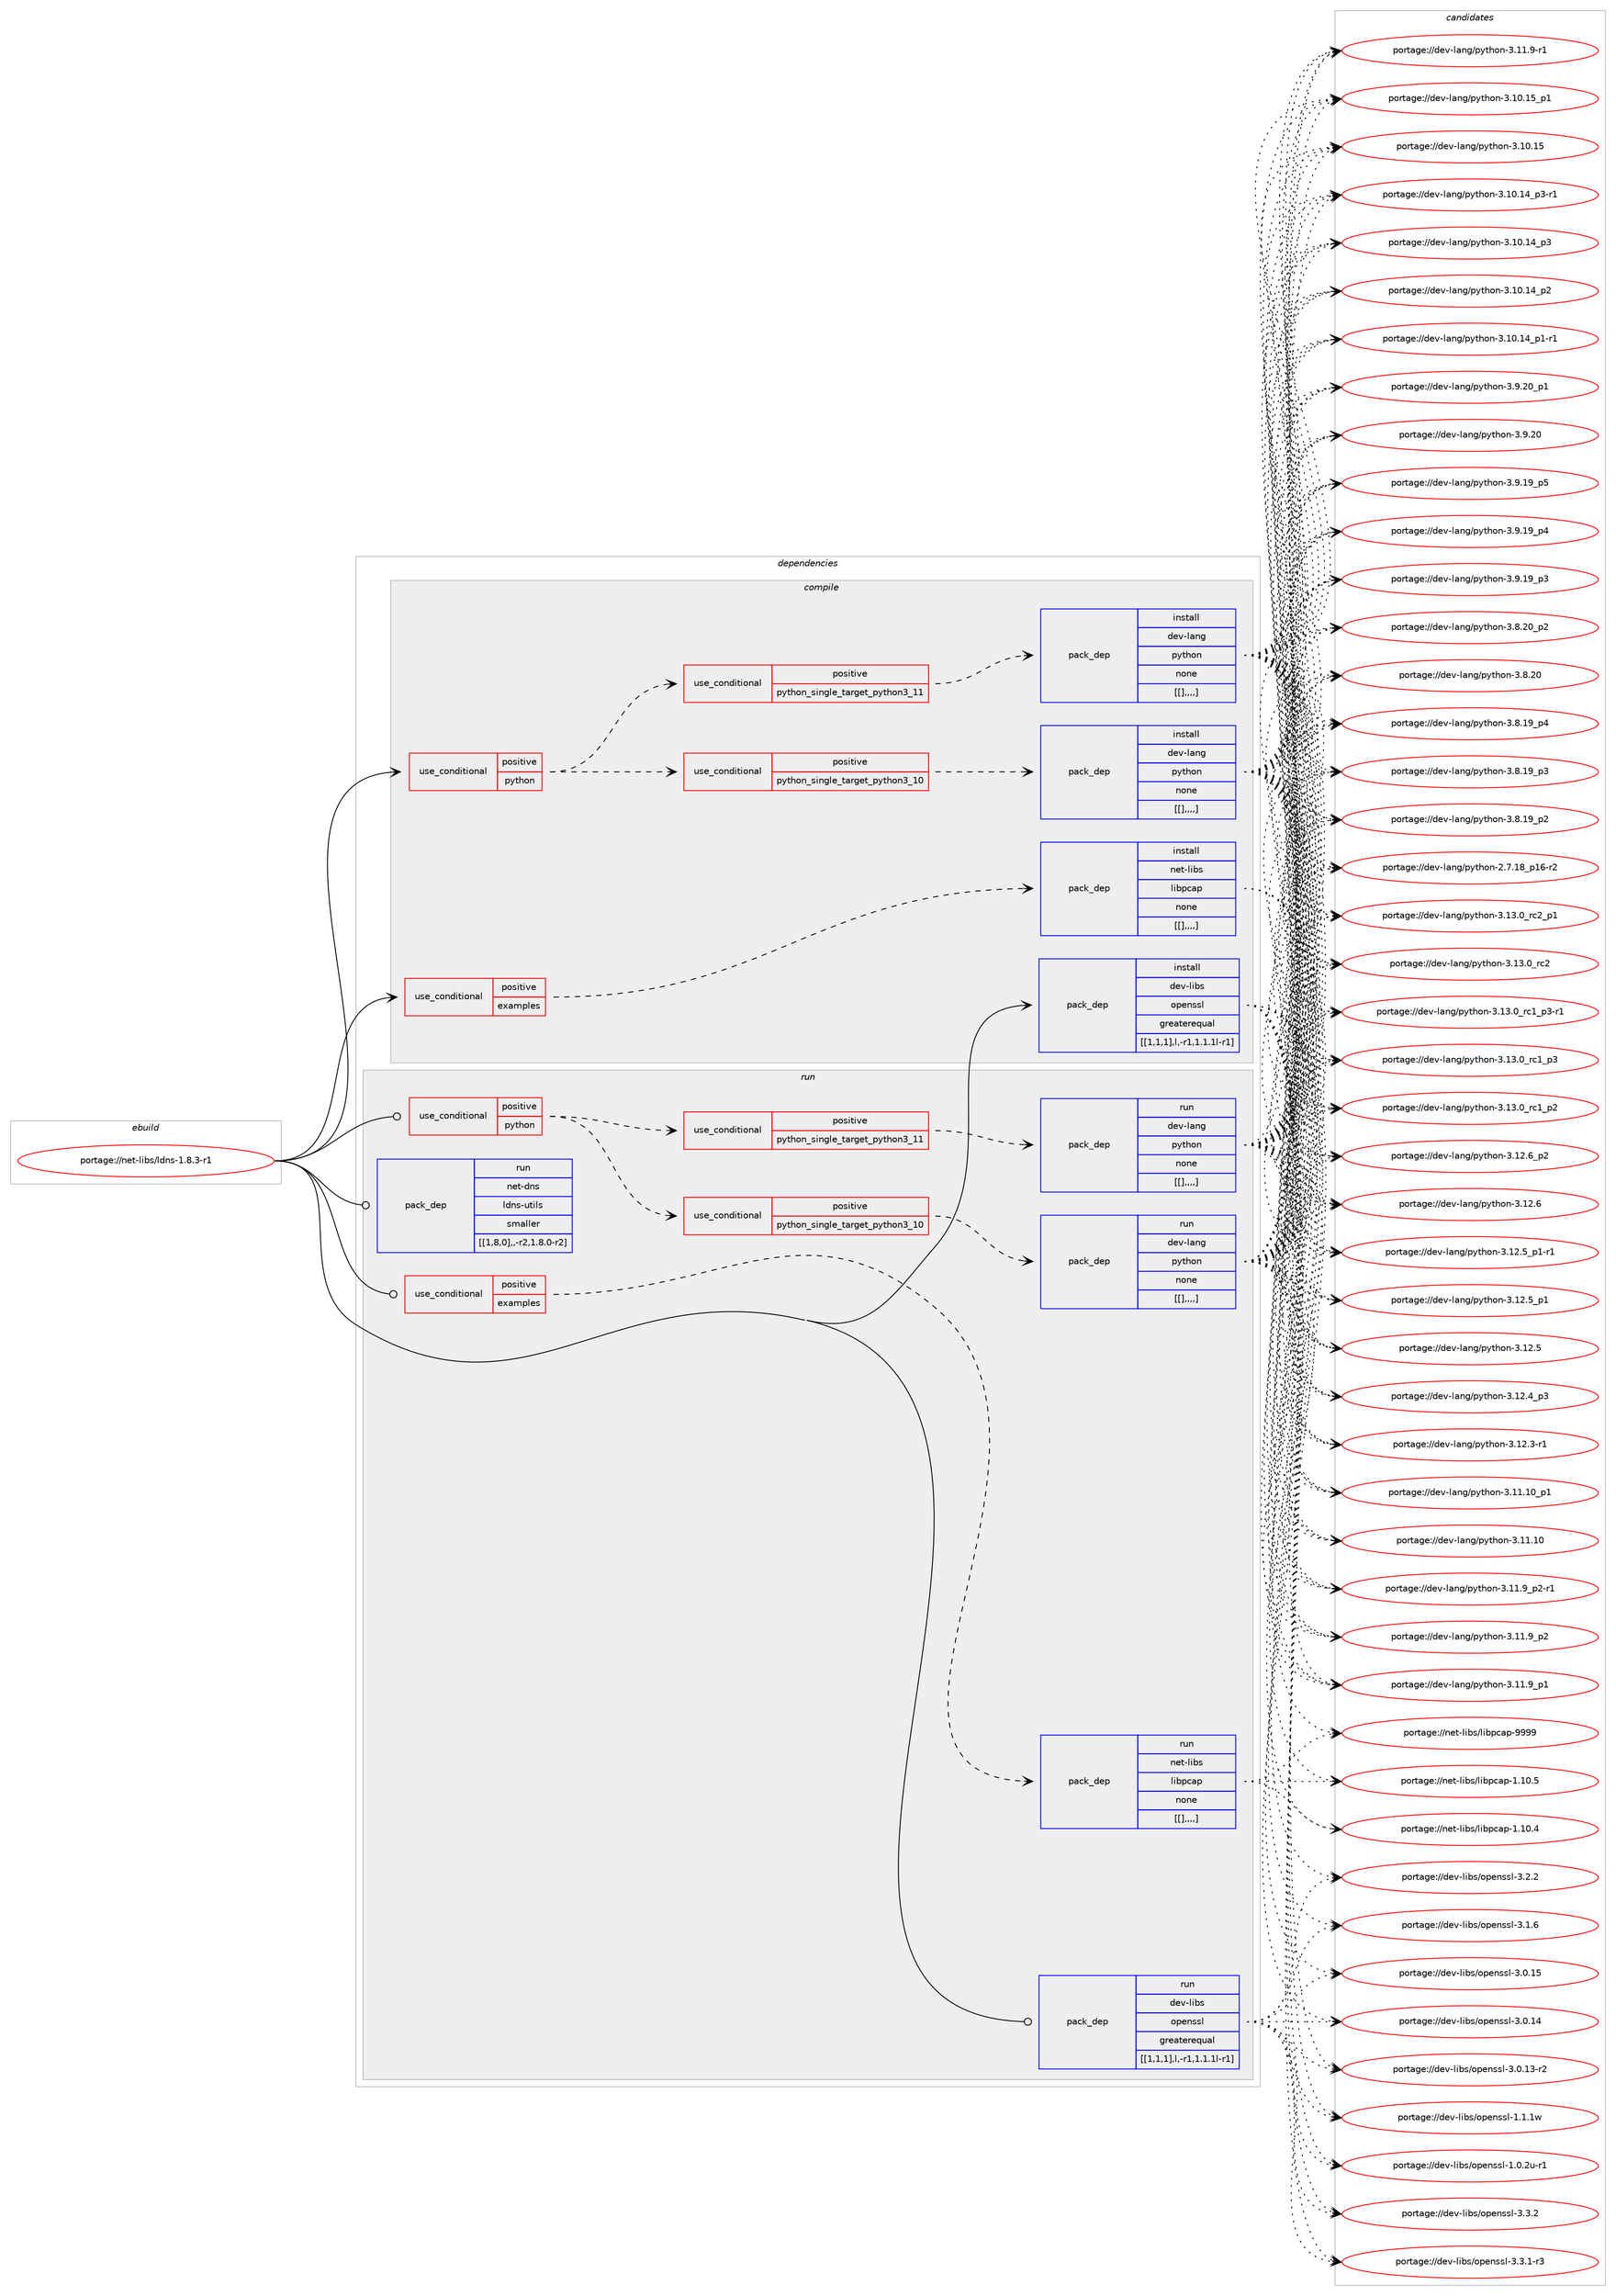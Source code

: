digraph prolog {

# *************
# Graph options
# *************

newrank=true;
concentrate=true;
compound=true;
graph [rankdir=LR,fontname=Helvetica,fontsize=10,ranksep=1.5];#, ranksep=2.5, nodesep=0.2];
edge  [arrowhead=vee];
node  [fontname=Helvetica,fontsize=10];

# **********
# The ebuild
# **********

subgraph cluster_leftcol {
color=gray;
label=<<i>ebuild</i>>;
id [label="portage://net-libs/ldns-1.8.3-r1", color=red, width=4, href="../net-libs/ldns-1.8.3-r1.svg"];
}

# ****************
# The dependencies
# ****************

subgraph cluster_midcol {
color=gray;
label=<<i>dependencies</i>>;
subgraph cluster_compile {
fillcolor="#eeeeee";
style=filled;
label=<<i>compile</i>>;
subgraph cond2671 {
dependency6909 [label=<<TABLE BORDER="0" CELLBORDER="1" CELLSPACING="0" CELLPADDING="4"><TR><TD ROWSPAN="3" CELLPADDING="10">use_conditional</TD></TR><TR><TD>positive</TD></TR><TR><TD>examples</TD></TR></TABLE>>, shape=none, color=red];
subgraph pack4225 {
dependency6910 [label=<<TABLE BORDER="0" CELLBORDER="1" CELLSPACING="0" CELLPADDING="4" WIDTH="220"><TR><TD ROWSPAN="6" CELLPADDING="30">pack_dep</TD></TR><TR><TD WIDTH="110">install</TD></TR><TR><TD>net-libs</TD></TR><TR><TD>libpcap</TD></TR><TR><TD>none</TD></TR><TR><TD>[[],,,,]</TD></TR></TABLE>>, shape=none, color=blue];
}
dependency6909:e -> dependency6910:w [weight=20,style="dashed",arrowhead="vee"];
}
id:e -> dependency6909:w [weight=20,style="solid",arrowhead="vee"];
subgraph cond2672 {
dependency6911 [label=<<TABLE BORDER="0" CELLBORDER="1" CELLSPACING="0" CELLPADDING="4"><TR><TD ROWSPAN="3" CELLPADDING="10">use_conditional</TD></TR><TR><TD>positive</TD></TR><TR><TD>python</TD></TR></TABLE>>, shape=none, color=red];
subgraph cond2673 {
dependency6912 [label=<<TABLE BORDER="0" CELLBORDER="1" CELLSPACING="0" CELLPADDING="4"><TR><TD ROWSPAN="3" CELLPADDING="10">use_conditional</TD></TR><TR><TD>positive</TD></TR><TR><TD>python_single_target_python3_10</TD></TR></TABLE>>, shape=none, color=red];
subgraph pack4226 {
dependency6913 [label=<<TABLE BORDER="0" CELLBORDER="1" CELLSPACING="0" CELLPADDING="4" WIDTH="220"><TR><TD ROWSPAN="6" CELLPADDING="30">pack_dep</TD></TR><TR><TD WIDTH="110">install</TD></TR><TR><TD>dev-lang</TD></TR><TR><TD>python</TD></TR><TR><TD>none</TD></TR><TR><TD>[[],,,,]</TD></TR></TABLE>>, shape=none, color=blue];
}
dependency6912:e -> dependency6913:w [weight=20,style="dashed",arrowhead="vee"];
}
dependency6911:e -> dependency6912:w [weight=20,style="dashed",arrowhead="vee"];
subgraph cond2674 {
dependency6914 [label=<<TABLE BORDER="0" CELLBORDER="1" CELLSPACING="0" CELLPADDING="4"><TR><TD ROWSPAN="3" CELLPADDING="10">use_conditional</TD></TR><TR><TD>positive</TD></TR><TR><TD>python_single_target_python3_11</TD></TR></TABLE>>, shape=none, color=red];
subgraph pack4227 {
dependency6915 [label=<<TABLE BORDER="0" CELLBORDER="1" CELLSPACING="0" CELLPADDING="4" WIDTH="220"><TR><TD ROWSPAN="6" CELLPADDING="30">pack_dep</TD></TR><TR><TD WIDTH="110">install</TD></TR><TR><TD>dev-lang</TD></TR><TR><TD>python</TD></TR><TR><TD>none</TD></TR><TR><TD>[[],,,,]</TD></TR></TABLE>>, shape=none, color=blue];
}
dependency6914:e -> dependency6915:w [weight=20,style="dashed",arrowhead="vee"];
}
dependency6911:e -> dependency6914:w [weight=20,style="dashed",arrowhead="vee"];
}
id:e -> dependency6911:w [weight=20,style="solid",arrowhead="vee"];
subgraph pack4228 {
dependency6916 [label=<<TABLE BORDER="0" CELLBORDER="1" CELLSPACING="0" CELLPADDING="4" WIDTH="220"><TR><TD ROWSPAN="6" CELLPADDING="30">pack_dep</TD></TR><TR><TD WIDTH="110">install</TD></TR><TR><TD>dev-libs</TD></TR><TR><TD>openssl</TD></TR><TR><TD>greaterequal</TD></TR><TR><TD>[[1,1,1],l,-r1,1.1.1l-r1]</TD></TR></TABLE>>, shape=none, color=blue];
}
id:e -> dependency6916:w [weight=20,style="solid",arrowhead="vee"];
}
subgraph cluster_compileandrun {
fillcolor="#eeeeee";
style=filled;
label=<<i>compile and run</i>>;
}
subgraph cluster_run {
fillcolor="#eeeeee";
style=filled;
label=<<i>run</i>>;
subgraph cond2675 {
dependency6917 [label=<<TABLE BORDER="0" CELLBORDER="1" CELLSPACING="0" CELLPADDING="4"><TR><TD ROWSPAN="3" CELLPADDING="10">use_conditional</TD></TR><TR><TD>positive</TD></TR><TR><TD>examples</TD></TR></TABLE>>, shape=none, color=red];
subgraph pack4229 {
dependency6918 [label=<<TABLE BORDER="0" CELLBORDER="1" CELLSPACING="0" CELLPADDING="4" WIDTH="220"><TR><TD ROWSPAN="6" CELLPADDING="30">pack_dep</TD></TR><TR><TD WIDTH="110">run</TD></TR><TR><TD>net-libs</TD></TR><TR><TD>libpcap</TD></TR><TR><TD>none</TD></TR><TR><TD>[[],,,,]</TD></TR></TABLE>>, shape=none, color=blue];
}
dependency6917:e -> dependency6918:w [weight=20,style="dashed",arrowhead="vee"];
}
id:e -> dependency6917:w [weight=20,style="solid",arrowhead="odot"];
subgraph cond2676 {
dependency6919 [label=<<TABLE BORDER="0" CELLBORDER="1" CELLSPACING="0" CELLPADDING="4"><TR><TD ROWSPAN="3" CELLPADDING="10">use_conditional</TD></TR><TR><TD>positive</TD></TR><TR><TD>python</TD></TR></TABLE>>, shape=none, color=red];
subgraph cond2677 {
dependency6920 [label=<<TABLE BORDER="0" CELLBORDER="1" CELLSPACING="0" CELLPADDING="4"><TR><TD ROWSPAN="3" CELLPADDING="10">use_conditional</TD></TR><TR><TD>positive</TD></TR><TR><TD>python_single_target_python3_10</TD></TR></TABLE>>, shape=none, color=red];
subgraph pack4230 {
dependency6921 [label=<<TABLE BORDER="0" CELLBORDER="1" CELLSPACING="0" CELLPADDING="4" WIDTH="220"><TR><TD ROWSPAN="6" CELLPADDING="30">pack_dep</TD></TR><TR><TD WIDTH="110">run</TD></TR><TR><TD>dev-lang</TD></TR><TR><TD>python</TD></TR><TR><TD>none</TD></TR><TR><TD>[[],,,,]</TD></TR></TABLE>>, shape=none, color=blue];
}
dependency6920:e -> dependency6921:w [weight=20,style="dashed",arrowhead="vee"];
}
dependency6919:e -> dependency6920:w [weight=20,style="dashed",arrowhead="vee"];
subgraph cond2678 {
dependency6922 [label=<<TABLE BORDER="0" CELLBORDER="1" CELLSPACING="0" CELLPADDING="4"><TR><TD ROWSPAN="3" CELLPADDING="10">use_conditional</TD></TR><TR><TD>positive</TD></TR><TR><TD>python_single_target_python3_11</TD></TR></TABLE>>, shape=none, color=red];
subgraph pack4231 {
dependency6923 [label=<<TABLE BORDER="0" CELLBORDER="1" CELLSPACING="0" CELLPADDING="4" WIDTH="220"><TR><TD ROWSPAN="6" CELLPADDING="30">pack_dep</TD></TR><TR><TD WIDTH="110">run</TD></TR><TR><TD>dev-lang</TD></TR><TR><TD>python</TD></TR><TR><TD>none</TD></TR><TR><TD>[[],,,,]</TD></TR></TABLE>>, shape=none, color=blue];
}
dependency6922:e -> dependency6923:w [weight=20,style="dashed",arrowhead="vee"];
}
dependency6919:e -> dependency6922:w [weight=20,style="dashed",arrowhead="vee"];
}
id:e -> dependency6919:w [weight=20,style="solid",arrowhead="odot"];
subgraph pack4232 {
dependency6924 [label=<<TABLE BORDER="0" CELLBORDER="1" CELLSPACING="0" CELLPADDING="4" WIDTH="220"><TR><TD ROWSPAN="6" CELLPADDING="30">pack_dep</TD></TR><TR><TD WIDTH="110">run</TD></TR><TR><TD>dev-libs</TD></TR><TR><TD>openssl</TD></TR><TR><TD>greaterequal</TD></TR><TR><TD>[[1,1,1],l,-r1,1.1.1l-r1]</TD></TR></TABLE>>, shape=none, color=blue];
}
id:e -> dependency6924:w [weight=20,style="solid",arrowhead="odot"];
subgraph pack4233 {
dependency6925 [label=<<TABLE BORDER="0" CELLBORDER="1" CELLSPACING="0" CELLPADDING="4" WIDTH="220"><TR><TD ROWSPAN="6" CELLPADDING="30">pack_dep</TD></TR><TR><TD WIDTH="110">run</TD></TR><TR><TD>net-dns</TD></TR><TR><TD>ldns-utils</TD></TR><TR><TD>smaller</TD></TR><TR><TD>[[1,8,0],,-r2,1.8.0-r2]</TD></TR></TABLE>>, shape=none, color=blue];
}
id:e -> dependency6925:w [weight=20,style="solid",arrowhead="odot"];
}
}

# **************
# The candidates
# **************

subgraph cluster_choices {
rank=same;
color=gray;
label=<<i>candidates</i>>;

subgraph choice4225 {
color=black;
nodesep=1;
choice1101011164510810598115471081059811299971124557575757 [label="portage://net-libs/libpcap-9999", color=red, width=4,href="../net-libs/libpcap-9999.svg"];
choice11010111645108105981154710810598112999711245494649484653 [label="portage://net-libs/libpcap-1.10.5", color=red, width=4,href="../net-libs/libpcap-1.10.5.svg"];
choice11010111645108105981154710810598112999711245494649484652 [label="portage://net-libs/libpcap-1.10.4", color=red, width=4,href="../net-libs/libpcap-1.10.4.svg"];
dependency6910:e -> choice1101011164510810598115471081059811299971124557575757:w [style=dotted,weight="100"];
dependency6910:e -> choice11010111645108105981154710810598112999711245494649484653:w [style=dotted,weight="100"];
dependency6910:e -> choice11010111645108105981154710810598112999711245494649484652:w [style=dotted,weight="100"];
}
subgraph choice4226 {
color=black;
nodesep=1;
choice100101118451089711010347112121116104111110455146495146489511499509511249 [label="portage://dev-lang/python-3.13.0_rc2_p1", color=red, width=4,href="../dev-lang/python-3.13.0_rc2_p1.svg"];
choice10010111845108971101034711212111610411111045514649514648951149950 [label="portage://dev-lang/python-3.13.0_rc2", color=red, width=4,href="../dev-lang/python-3.13.0_rc2.svg"];
choice1001011184510897110103471121211161041111104551464951464895114994995112514511449 [label="portage://dev-lang/python-3.13.0_rc1_p3-r1", color=red, width=4,href="../dev-lang/python-3.13.0_rc1_p3-r1.svg"];
choice100101118451089711010347112121116104111110455146495146489511499499511251 [label="portage://dev-lang/python-3.13.0_rc1_p3", color=red, width=4,href="../dev-lang/python-3.13.0_rc1_p3.svg"];
choice100101118451089711010347112121116104111110455146495146489511499499511250 [label="portage://dev-lang/python-3.13.0_rc1_p2", color=red, width=4,href="../dev-lang/python-3.13.0_rc1_p2.svg"];
choice100101118451089711010347112121116104111110455146495046549511250 [label="portage://dev-lang/python-3.12.6_p2", color=red, width=4,href="../dev-lang/python-3.12.6_p2.svg"];
choice10010111845108971101034711212111610411111045514649504654 [label="portage://dev-lang/python-3.12.6", color=red, width=4,href="../dev-lang/python-3.12.6.svg"];
choice1001011184510897110103471121211161041111104551464950465395112494511449 [label="portage://dev-lang/python-3.12.5_p1-r1", color=red, width=4,href="../dev-lang/python-3.12.5_p1-r1.svg"];
choice100101118451089711010347112121116104111110455146495046539511249 [label="portage://dev-lang/python-3.12.5_p1", color=red, width=4,href="../dev-lang/python-3.12.5_p1.svg"];
choice10010111845108971101034711212111610411111045514649504653 [label="portage://dev-lang/python-3.12.5", color=red, width=4,href="../dev-lang/python-3.12.5.svg"];
choice100101118451089711010347112121116104111110455146495046529511251 [label="portage://dev-lang/python-3.12.4_p3", color=red, width=4,href="../dev-lang/python-3.12.4_p3.svg"];
choice100101118451089711010347112121116104111110455146495046514511449 [label="portage://dev-lang/python-3.12.3-r1", color=red, width=4,href="../dev-lang/python-3.12.3-r1.svg"];
choice10010111845108971101034711212111610411111045514649494649489511249 [label="portage://dev-lang/python-3.11.10_p1", color=red, width=4,href="../dev-lang/python-3.11.10_p1.svg"];
choice1001011184510897110103471121211161041111104551464949464948 [label="portage://dev-lang/python-3.11.10", color=red, width=4,href="../dev-lang/python-3.11.10.svg"];
choice1001011184510897110103471121211161041111104551464949465795112504511449 [label="portage://dev-lang/python-3.11.9_p2-r1", color=red, width=4,href="../dev-lang/python-3.11.9_p2-r1.svg"];
choice100101118451089711010347112121116104111110455146494946579511250 [label="portage://dev-lang/python-3.11.9_p2", color=red, width=4,href="../dev-lang/python-3.11.9_p2.svg"];
choice100101118451089711010347112121116104111110455146494946579511249 [label="portage://dev-lang/python-3.11.9_p1", color=red, width=4,href="../dev-lang/python-3.11.9_p1.svg"];
choice100101118451089711010347112121116104111110455146494946574511449 [label="portage://dev-lang/python-3.11.9-r1", color=red, width=4,href="../dev-lang/python-3.11.9-r1.svg"];
choice10010111845108971101034711212111610411111045514649484649539511249 [label="portage://dev-lang/python-3.10.15_p1", color=red, width=4,href="../dev-lang/python-3.10.15_p1.svg"];
choice1001011184510897110103471121211161041111104551464948464953 [label="portage://dev-lang/python-3.10.15", color=red, width=4,href="../dev-lang/python-3.10.15.svg"];
choice100101118451089711010347112121116104111110455146494846495295112514511449 [label="portage://dev-lang/python-3.10.14_p3-r1", color=red, width=4,href="../dev-lang/python-3.10.14_p3-r1.svg"];
choice10010111845108971101034711212111610411111045514649484649529511251 [label="portage://dev-lang/python-3.10.14_p3", color=red, width=4,href="../dev-lang/python-3.10.14_p3.svg"];
choice10010111845108971101034711212111610411111045514649484649529511250 [label="portage://dev-lang/python-3.10.14_p2", color=red, width=4,href="../dev-lang/python-3.10.14_p2.svg"];
choice100101118451089711010347112121116104111110455146494846495295112494511449 [label="portage://dev-lang/python-3.10.14_p1-r1", color=red, width=4,href="../dev-lang/python-3.10.14_p1-r1.svg"];
choice100101118451089711010347112121116104111110455146574650489511249 [label="portage://dev-lang/python-3.9.20_p1", color=red, width=4,href="../dev-lang/python-3.9.20_p1.svg"];
choice10010111845108971101034711212111610411111045514657465048 [label="portage://dev-lang/python-3.9.20", color=red, width=4,href="../dev-lang/python-3.9.20.svg"];
choice100101118451089711010347112121116104111110455146574649579511253 [label="portage://dev-lang/python-3.9.19_p5", color=red, width=4,href="../dev-lang/python-3.9.19_p5.svg"];
choice100101118451089711010347112121116104111110455146574649579511252 [label="portage://dev-lang/python-3.9.19_p4", color=red, width=4,href="../dev-lang/python-3.9.19_p4.svg"];
choice100101118451089711010347112121116104111110455146574649579511251 [label="portage://dev-lang/python-3.9.19_p3", color=red, width=4,href="../dev-lang/python-3.9.19_p3.svg"];
choice100101118451089711010347112121116104111110455146564650489511250 [label="portage://dev-lang/python-3.8.20_p2", color=red, width=4,href="../dev-lang/python-3.8.20_p2.svg"];
choice10010111845108971101034711212111610411111045514656465048 [label="portage://dev-lang/python-3.8.20", color=red, width=4,href="../dev-lang/python-3.8.20.svg"];
choice100101118451089711010347112121116104111110455146564649579511252 [label="portage://dev-lang/python-3.8.19_p4", color=red, width=4,href="../dev-lang/python-3.8.19_p4.svg"];
choice100101118451089711010347112121116104111110455146564649579511251 [label="portage://dev-lang/python-3.8.19_p3", color=red, width=4,href="../dev-lang/python-3.8.19_p3.svg"];
choice100101118451089711010347112121116104111110455146564649579511250 [label="portage://dev-lang/python-3.8.19_p2", color=red, width=4,href="../dev-lang/python-3.8.19_p2.svg"];
choice100101118451089711010347112121116104111110455046554649569511249544511450 [label="portage://dev-lang/python-2.7.18_p16-r2", color=red, width=4,href="../dev-lang/python-2.7.18_p16-r2.svg"];
dependency6913:e -> choice100101118451089711010347112121116104111110455146495146489511499509511249:w [style=dotted,weight="100"];
dependency6913:e -> choice10010111845108971101034711212111610411111045514649514648951149950:w [style=dotted,weight="100"];
dependency6913:e -> choice1001011184510897110103471121211161041111104551464951464895114994995112514511449:w [style=dotted,weight="100"];
dependency6913:e -> choice100101118451089711010347112121116104111110455146495146489511499499511251:w [style=dotted,weight="100"];
dependency6913:e -> choice100101118451089711010347112121116104111110455146495146489511499499511250:w [style=dotted,weight="100"];
dependency6913:e -> choice100101118451089711010347112121116104111110455146495046549511250:w [style=dotted,weight="100"];
dependency6913:e -> choice10010111845108971101034711212111610411111045514649504654:w [style=dotted,weight="100"];
dependency6913:e -> choice1001011184510897110103471121211161041111104551464950465395112494511449:w [style=dotted,weight="100"];
dependency6913:e -> choice100101118451089711010347112121116104111110455146495046539511249:w [style=dotted,weight="100"];
dependency6913:e -> choice10010111845108971101034711212111610411111045514649504653:w [style=dotted,weight="100"];
dependency6913:e -> choice100101118451089711010347112121116104111110455146495046529511251:w [style=dotted,weight="100"];
dependency6913:e -> choice100101118451089711010347112121116104111110455146495046514511449:w [style=dotted,weight="100"];
dependency6913:e -> choice10010111845108971101034711212111610411111045514649494649489511249:w [style=dotted,weight="100"];
dependency6913:e -> choice1001011184510897110103471121211161041111104551464949464948:w [style=dotted,weight="100"];
dependency6913:e -> choice1001011184510897110103471121211161041111104551464949465795112504511449:w [style=dotted,weight="100"];
dependency6913:e -> choice100101118451089711010347112121116104111110455146494946579511250:w [style=dotted,weight="100"];
dependency6913:e -> choice100101118451089711010347112121116104111110455146494946579511249:w [style=dotted,weight="100"];
dependency6913:e -> choice100101118451089711010347112121116104111110455146494946574511449:w [style=dotted,weight="100"];
dependency6913:e -> choice10010111845108971101034711212111610411111045514649484649539511249:w [style=dotted,weight="100"];
dependency6913:e -> choice1001011184510897110103471121211161041111104551464948464953:w [style=dotted,weight="100"];
dependency6913:e -> choice100101118451089711010347112121116104111110455146494846495295112514511449:w [style=dotted,weight="100"];
dependency6913:e -> choice10010111845108971101034711212111610411111045514649484649529511251:w [style=dotted,weight="100"];
dependency6913:e -> choice10010111845108971101034711212111610411111045514649484649529511250:w [style=dotted,weight="100"];
dependency6913:e -> choice100101118451089711010347112121116104111110455146494846495295112494511449:w [style=dotted,weight="100"];
dependency6913:e -> choice100101118451089711010347112121116104111110455146574650489511249:w [style=dotted,weight="100"];
dependency6913:e -> choice10010111845108971101034711212111610411111045514657465048:w [style=dotted,weight="100"];
dependency6913:e -> choice100101118451089711010347112121116104111110455146574649579511253:w [style=dotted,weight="100"];
dependency6913:e -> choice100101118451089711010347112121116104111110455146574649579511252:w [style=dotted,weight="100"];
dependency6913:e -> choice100101118451089711010347112121116104111110455146574649579511251:w [style=dotted,weight="100"];
dependency6913:e -> choice100101118451089711010347112121116104111110455146564650489511250:w [style=dotted,weight="100"];
dependency6913:e -> choice10010111845108971101034711212111610411111045514656465048:w [style=dotted,weight="100"];
dependency6913:e -> choice100101118451089711010347112121116104111110455146564649579511252:w [style=dotted,weight="100"];
dependency6913:e -> choice100101118451089711010347112121116104111110455146564649579511251:w [style=dotted,weight="100"];
dependency6913:e -> choice100101118451089711010347112121116104111110455146564649579511250:w [style=dotted,weight="100"];
dependency6913:e -> choice100101118451089711010347112121116104111110455046554649569511249544511450:w [style=dotted,weight="100"];
}
subgraph choice4227 {
color=black;
nodesep=1;
choice100101118451089711010347112121116104111110455146495146489511499509511249 [label="portage://dev-lang/python-3.13.0_rc2_p1", color=red, width=4,href="../dev-lang/python-3.13.0_rc2_p1.svg"];
choice10010111845108971101034711212111610411111045514649514648951149950 [label="portage://dev-lang/python-3.13.0_rc2", color=red, width=4,href="../dev-lang/python-3.13.0_rc2.svg"];
choice1001011184510897110103471121211161041111104551464951464895114994995112514511449 [label="portage://dev-lang/python-3.13.0_rc1_p3-r1", color=red, width=4,href="../dev-lang/python-3.13.0_rc1_p3-r1.svg"];
choice100101118451089711010347112121116104111110455146495146489511499499511251 [label="portage://dev-lang/python-3.13.0_rc1_p3", color=red, width=4,href="../dev-lang/python-3.13.0_rc1_p3.svg"];
choice100101118451089711010347112121116104111110455146495146489511499499511250 [label="portage://dev-lang/python-3.13.0_rc1_p2", color=red, width=4,href="../dev-lang/python-3.13.0_rc1_p2.svg"];
choice100101118451089711010347112121116104111110455146495046549511250 [label="portage://dev-lang/python-3.12.6_p2", color=red, width=4,href="../dev-lang/python-3.12.6_p2.svg"];
choice10010111845108971101034711212111610411111045514649504654 [label="portage://dev-lang/python-3.12.6", color=red, width=4,href="../dev-lang/python-3.12.6.svg"];
choice1001011184510897110103471121211161041111104551464950465395112494511449 [label="portage://dev-lang/python-3.12.5_p1-r1", color=red, width=4,href="../dev-lang/python-3.12.5_p1-r1.svg"];
choice100101118451089711010347112121116104111110455146495046539511249 [label="portage://dev-lang/python-3.12.5_p1", color=red, width=4,href="../dev-lang/python-3.12.5_p1.svg"];
choice10010111845108971101034711212111610411111045514649504653 [label="portage://dev-lang/python-3.12.5", color=red, width=4,href="../dev-lang/python-3.12.5.svg"];
choice100101118451089711010347112121116104111110455146495046529511251 [label="portage://dev-lang/python-3.12.4_p3", color=red, width=4,href="../dev-lang/python-3.12.4_p3.svg"];
choice100101118451089711010347112121116104111110455146495046514511449 [label="portage://dev-lang/python-3.12.3-r1", color=red, width=4,href="../dev-lang/python-3.12.3-r1.svg"];
choice10010111845108971101034711212111610411111045514649494649489511249 [label="portage://dev-lang/python-3.11.10_p1", color=red, width=4,href="../dev-lang/python-3.11.10_p1.svg"];
choice1001011184510897110103471121211161041111104551464949464948 [label="portage://dev-lang/python-3.11.10", color=red, width=4,href="../dev-lang/python-3.11.10.svg"];
choice1001011184510897110103471121211161041111104551464949465795112504511449 [label="portage://dev-lang/python-3.11.9_p2-r1", color=red, width=4,href="../dev-lang/python-3.11.9_p2-r1.svg"];
choice100101118451089711010347112121116104111110455146494946579511250 [label="portage://dev-lang/python-3.11.9_p2", color=red, width=4,href="../dev-lang/python-3.11.9_p2.svg"];
choice100101118451089711010347112121116104111110455146494946579511249 [label="portage://dev-lang/python-3.11.9_p1", color=red, width=4,href="../dev-lang/python-3.11.9_p1.svg"];
choice100101118451089711010347112121116104111110455146494946574511449 [label="portage://dev-lang/python-3.11.9-r1", color=red, width=4,href="../dev-lang/python-3.11.9-r1.svg"];
choice10010111845108971101034711212111610411111045514649484649539511249 [label="portage://dev-lang/python-3.10.15_p1", color=red, width=4,href="../dev-lang/python-3.10.15_p1.svg"];
choice1001011184510897110103471121211161041111104551464948464953 [label="portage://dev-lang/python-3.10.15", color=red, width=4,href="../dev-lang/python-3.10.15.svg"];
choice100101118451089711010347112121116104111110455146494846495295112514511449 [label="portage://dev-lang/python-3.10.14_p3-r1", color=red, width=4,href="../dev-lang/python-3.10.14_p3-r1.svg"];
choice10010111845108971101034711212111610411111045514649484649529511251 [label="portage://dev-lang/python-3.10.14_p3", color=red, width=4,href="../dev-lang/python-3.10.14_p3.svg"];
choice10010111845108971101034711212111610411111045514649484649529511250 [label="portage://dev-lang/python-3.10.14_p2", color=red, width=4,href="../dev-lang/python-3.10.14_p2.svg"];
choice100101118451089711010347112121116104111110455146494846495295112494511449 [label="portage://dev-lang/python-3.10.14_p1-r1", color=red, width=4,href="../dev-lang/python-3.10.14_p1-r1.svg"];
choice100101118451089711010347112121116104111110455146574650489511249 [label="portage://dev-lang/python-3.9.20_p1", color=red, width=4,href="../dev-lang/python-3.9.20_p1.svg"];
choice10010111845108971101034711212111610411111045514657465048 [label="portage://dev-lang/python-3.9.20", color=red, width=4,href="../dev-lang/python-3.9.20.svg"];
choice100101118451089711010347112121116104111110455146574649579511253 [label="portage://dev-lang/python-3.9.19_p5", color=red, width=4,href="../dev-lang/python-3.9.19_p5.svg"];
choice100101118451089711010347112121116104111110455146574649579511252 [label="portage://dev-lang/python-3.9.19_p4", color=red, width=4,href="../dev-lang/python-3.9.19_p4.svg"];
choice100101118451089711010347112121116104111110455146574649579511251 [label="portage://dev-lang/python-3.9.19_p3", color=red, width=4,href="../dev-lang/python-3.9.19_p3.svg"];
choice100101118451089711010347112121116104111110455146564650489511250 [label="portage://dev-lang/python-3.8.20_p2", color=red, width=4,href="../dev-lang/python-3.8.20_p2.svg"];
choice10010111845108971101034711212111610411111045514656465048 [label="portage://dev-lang/python-3.8.20", color=red, width=4,href="../dev-lang/python-3.8.20.svg"];
choice100101118451089711010347112121116104111110455146564649579511252 [label="portage://dev-lang/python-3.8.19_p4", color=red, width=4,href="../dev-lang/python-3.8.19_p4.svg"];
choice100101118451089711010347112121116104111110455146564649579511251 [label="portage://dev-lang/python-3.8.19_p3", color=red, width=4,href="../dev-lang/python-3.8.19_p3.svg"];
choice100101118451089711010347112121116104111110455146564649579511250 [label="portage://dev-lang/python-3.8.19_p2", color=red, width=4,href="../dev-lang/python-3.8.19_p2.svg"];
choice100101118451089711010347112121116104111110455046554649569511249544511450 [label="portage://dev-lang/python-2.7.18_p16-r2", color=red, width=4,href="../dev-lang/python-2.7.18_p16-r2.svg"];
dependency6915:e -> choice100101118451089711010347112121116104111110455146495146489511499509511249:w [style=dotted,weight="100"];
dependency6915:e -> choice10010111845108971101034711212111610411111045514649514648951149950:w [style=dotted,weight="100"];
dependency6915:e -> choice1001011184510897110103471121211161041111104551464951464895114994995112514511449:w [style=dotted,weight="100"];
dependency6915:e -> choice100101118451089711010347112121116104111110455146495146489511499499511251:w [style=dotted,weight="100"];
dependency6915:e -> choice100101118451089711010347112121116104111110455146495146489511499499511250:w [style=dotted,weight="100"];
dependency6915:e -> choice100101118451089711010347112121116104111110455146495046549511250:w [style=dotted,weight="100"];
dependency6915:e -> choice10010111845108971101034711212111610411111045514649504654:w [style=dotted,weight="100"];
dependency6915:e -> choice1001011184510897110103471121211161041111104551464950465395112494511449:w [style=dotted,weight="100"];
dependency6915:e -> choice100101118451089711010347112121116104111110455146495046539511249:w [style=dotted,weight="100"];
dependency6915:e -> choice10010111845108971101034711212111610411111045514649504653:w [style=dotted,weight="100"];
dependency6915:e -> choice100101118451089711010347112121116104111110455146495046529511251:w [style=dotted,weight="100"];
dependency6915:e -> choice100101118451089711010347112121116104111110455146495046514511449:w [style=dotted,weight="100"];
dependency6915:e -> choice10010111845108971101034711212111610411111045514649494649489511249:w [style=dotted,weight="100"];
dependency6915:e -> choice1001011184510897110103471121211161041111104551464949464948:w [style=dotted,weight="100"];
dependency6915:e -> choice1001011184510897110103471121211161041111104551464949465795112504511449:w [style=dotted,weight="100"];
dependency6915:e -> choice100101118451089711010347112121116104111110455146494946579511250:w [style=dotted,weight="100"];
dependency6915:e -> choice100101118451089711010347112121116104111110455146494946579511249:w [style=dotted,weight="100"];
dependency6915:e -> choice100101118451089711010347112121116104111110455146494946574511449:w [style=dotted,weight="100"];
dependency6915:e -> choice10010111845108971101034711212111610411111045514649484649539511249:w [style=dotted,weight="100"];
dependency6915:e -> choice1001011184510897110103471121211161041111104551464948464953:w [style=dotted,weight="100"];
dependency6915:e -> choice100101118451089711010347112121116104111110455146494846495295112514511449:w [style=dotted,weight="100"];
dependency6915:e -> choice10010111845108971101034711212111610411111045514649484649529511251:w [style=dotted,weight="100"];
dependency6915:e -> choice10010111845108971101034711212111610411111045514649484649529511250:w [style=dotted,weight="100"];
dependency6915:e -> choice100101118451089711010347112121116104111110455146494846495295112494511449:w [style=dotted,weight="100"];
dependency6915:e -> choice100101118451089711010347112121116104111110455146574650489511249:w [style=dotted,weight="100"];
dependency6915:e -> choice10010111845108971101034711212111610411111045514657465048:w [style=dotted,weight="100"];
dependency6915:e -> choice100101118451089711010347112121116104111110455146574649579511253:w [style=dotted,weight="100"];
dependency6915:e -> choice100101118451089711010347112121116104111110455146574649579511252:w [style=dotted,weight="100"];
dependency6915:e -> choice100101118451089711010347112121116104111110455146574649579511251:w [style=dotted,weight="100"];
dependency6915:e -> choice100101118451089711010347112121116104111110455146564650489511250:w [style=dotted,weight="100"];
dependency6915:e -> choice10010111845108971101034711212111610411111045514656465048:w [style=dotted,weight="100"];
dependency6915:e -> choice100101118451089711010347112121116104111110455146564649579511252:w [style=dotted,weight="100"];
dependency6915:e -> choice100101118451089711010347112121116104111110455146564649579511251:w [style=dotted,weight="100"];
dependency6915:e -> choice100101118451089711010347112121116104111110455146564649579511250:w [style=dotted,weight="100"];
dependency6915:e -> choice100101118451089711010347112121116104111110455046554649569511249544511450:w [style=dotted,weight="100"];
}
subgraph choice4228 {
color=black;
nodesep=1;
choice100101118451081059811547111112101110115115108455146514650 [label="portage://dev-libs/openssl-3.3.2", color=red, width=4,href="../dev-libs/openssl-3.3.2.svg"];
choice1001011184510810598115471111121011101151151084551465146494511451 [label="portage://dev-libs/openssl-3.3.1-r3", color=red, width=4,href="../dev-libs/openssl-3.3.1-r3.svg"];
choice100101118451081059811547111112101110115115108455146504650 [label="portage://dev-libs/openssl-3.2.2", color=red, width=4,href="../dev-libs/openssl-3.2.2.svg"];
choice100101118451081059811547111112101110115115108455146494654 [label="portage://dev-libs/openssl-3.1.6", color=red, width=4,href="../dev-libs/openssl-3.1.6.svg"];
choice10010111845108105981154711111210111011511510845514648464953 [label="portage://dev-libs/openssl-3.0.15", color=red, width=4,href="../dev-libs/openssl-3.0.15.svg"];
choice10010111845108105981154711111210111011511510845514648464952 [label="portage://dev-libs/openssl-3.0.14", color=red, width=4,href="../dev-libs/openssl-3.0.14.svg"];
choice100101118451081059811547111112101110115115108455146484649514511450 [label="portage://dev-libs/openssl-3.0.13-r2", color=red, width=4,href="../dev-libs/openssl-3.0.13-r2.svg"];
choice100101118451081059811547111112101110115115108454946494649119 [label="portage://dev-libs/openssl-1.1.1w", color=red, width=4,href="../dev-libs/openssl-1.1.1w.svg"];
choice1001011184510810598115471111121011101151151084549464846501174511449 [label="portage://dev-libs/openssl-1.0.2u-r1", color=red, width=4,href="../dev-libs/openssl-1.0.2u-r1.svg"];
dependency6916:e -> choice100101118451081059811547111112101110115115108455146514650:w [style=dotted,weight="100"];
dependency6916:e -> choice1001011184510810598115471111121011101151151084551465146494511451:w [style=dotted,weight="100"];
dependency6916:e -> choice100101118451081059811547111112101110115115108455146504650:w [style=dotted,weight="100"];
dependency6916:e -> choice100101118451081059811547111112101110115115108455146494654:w [style=dotted,weight="100"];
dependency6916:e -> choice10010111845108105981154711111210111011511510845514648464953:w [style=dotted,weight="100"];
dependency6916:e -> choice10010111845108105981154711111210111011511510845514648464952:w [style=dotted,weight="100"];
dependency6916:e -> choice100101118451081059811547111112101110115115108455146484649514511450:w [style=dotted,weight="100"];
dependency6916:e -> choice100101118451081059811547111112101110115115108454946494649119:w [style=dotted,weight="100"];
dependency6916:e -> choice1001011184510810598115471111121011101151151084549464846501174511449:w [style=dotted,weight="100"];
}
subgraph choice4229 {
color=black;
nodesep=1;
choice1101011164510810598115471081059811299971124557575757 [label="portage://net-libs/libpcap-9999", color=red, width=4,href="../net-libs/libpcap-9999.svg"];
choice11010111645108105981154710810598112999711245494649484653 [label="portage://net-libs/libpcap-1.10.5", color=red, width=4,href="../net-libs/libpcap-1.10.5.svg"];
choice11010111645108105981154710810598112999711245494649484652 [label="portage://net-libs/libpcap-1.10.4", color=red, width=4,href="../net-libs/libpcap-1.10.4.svg"];
dependency6918:e -> choice1101011164510810598115471081059811299971124557575757:w [style=dotted,weight="100"];
dependency6918:e -> choice11010111645108105981154710810598112999711245494649484653:w [style=dotted,weight="100"];
dependency6918:e -> choice11010111645108105981154710810598112999711245494649484652:w [style=dotted,weight="100"];
}
subgraph choice4230 {
color=black;
nodesep=1;
choice100101118451089711010347112121116104111110455146495146489511499509511249 [label="portage://dev-lang/python-3.13.0_rc2_p1", color=red, width=4,href="../dev-lang/python-3.13.0_rc2_p1.svg"];
choice10010111845108971101034711212111610411111045514649514648951149950 [label="portage://dev-lang/python-3.13.0_rc2", color=red, width=4,href="../dev-lang/python-3.13.0_rc2.svg"];
choice1001011184510897110103471121211161041111104551464951464895114994995112514511449 [label="portage://dev-lang/python-3.13.0_rc1_p3-r1", color=red, width=4,href="../dev-lang/python-3.13.0_rc1_p3-r1.svg"];
choice100101118451089711010347112121116104111110455146495146489511499499511251 [label="portage://dev-lang/python-3.13.0_rc1_p3", color=red, width=4,href="../dev-lang/python-3.13.0_rc1_p3.svg"];
choice100101118451089711010347112121116104111110455146495146489511499499511250 [label="portage://dev-lang/python-3.13.0_rc1_p2", color=red, width=4,href="../dev-lang/python-3.13.0_rc1_p2.svg"];
choice100101118451089711010347112121116104111110455146495046549511250 [label="portage://dev-lang/python-3.12.6_p2", color=red, width=4,href="../dev-lang/python-3.12.6_p2.svg"];
choice10010111845108971101034711212111610411111045514649504654 [label="portage://dev-lang/python-3.12.6", color=red, width=4,href="../dev-lang/python-3.12.6.svg"];
choice1001011184510897110103471121211161041111104551464950465395112494511449 [label="portage://dev-lang/python-3.12.5_p1-r1", color=red, width=4,href="../dev-lang/python-3.12.5_p1-r1.svg"];
choice100101118451089711010347112121116104111110455146495046539511249 [label="portage://dev-lang/python-3.12.5_p1", color=red, width=4,href="../dev-lang/python-3.12.5_p1.svg"];
choice10010111845108971101034711212111610411111045514649504653 [label="portage://dev-lang/python-3.12.5", color=red, width=4,href="../dev-lang/python-3.12.5.svg"];
choice100101118451089711010347112121116104111110455146495046529511251 [label="portage://dev-lang/python-3.12.4_p3", color=red, width=4,href="../dev-lang/python-3.12.4_p3.svg"];
choice100101118451089711010347112121116104111110455146495046514511449 [label="portage://dev-lang/python-3.12.3-r1", color=red, width=4,href="../dev-lang/python-3.12.3-r1.svg"];
choice10010111845108971101034711212111610411111045514649494649489511249 [label="portage://dev-lang/python-3.11.10_p1", color=red, width=4,href="../dev-lang/python-3.11.10_p1.svg"];
choice1001011184510897110103471121211161041111104551464949464948 [label="portage://dev-lang/python-3.11.10", color=red, width=4,href="../dev-lang/python-3.11.10.svg"];
choice1001011184510897110103471121211161041111104551464949465795112504511449 [label="portage://dev-lang/python-3.11.9_p2-r1", color=red, width=4,href="../dev-lang/python-3.11.9_p2-r1.svg"];
choice100101118451089711010347112121116104111110455146494946579511250 [label="portage://dev-lang/python-3.11.9_p2", color=red, width=4,href="../dev-lang/python-3.11.9_p2.svg"];
choice100101118451089711010347112121116104111110455146494946579511249 [label="portage://dev-lang/python-3.11.9_p1", color=red, width=4,href="../dev-lang/python-3.11.9_p1.svg"];
choice100101118451089711010347112121116104111110455146494946574511449 [label="portage://dev-lang/python-3.11.9-r1", color=red, width=4,href="../dev-lang/python-3.11.9-r1.svg"];
choice10010111845108971101034711212111610411111045514649484649539511249 [label="portage://dev-lang/python-3.10.15_p1", color=red, width=4,href="../dev-lang/python-3.10.15_p1.svg"];
choice1001011184510897110103471121211161041111104551464948464953 [label="portage://dev-lang/python-3.10.15", color=red, width=4,href="../dev-lang/python-3.10.15.svg"];
choice100101118451089711010347112121116104111110455146494846495295112514511449 [label="portage://dev-lang/python-3.10.14_p3-r1", color=red, width=4,href="../dev-lang/python-3.10.14_p3-r1.svg"];
choice10010111845108971101034711212111610411111045514649484649529511251 [label="portage://dev-lang/python-3.10.14_p3", color=red, width=4,href="../dev-lang/python-3.10.14_p3.svg"];
choice10010111845108971101034711212111610411111045514649484649529511250 [label="portage://dev-lang/python-3.10.14_p2", color=red, width=4,href="../dev-lang/python-3.10.14_p2.svg"];
choice100101118451089711010347112121116104111110455146494846495295112494511449 [label="portage://dev-lang/python-3.10.14_p1-r1", color=red, width=4,href="../dev-lang/python-3.10.14_p1-r1.svg"];
choice100101118451089711010347112121116104111110455146574650489511249 [label="portage://dev-lang/python-3.9.20_p1", color=red, width=4,href="../dev-lang/python-3.9.20_p1.svg"];
choice10010111845108971101034711212111610411111045514657465048 [label="portage://dev-lang/python-3.9.20", color=red, width=4,href="../dev-lang/python-3.9.20.svg"];
choice100101118451089711010347112121116104111110455146574649579511253 [label="portage://dev-lang/python-3.9.19_p5", color=red, width=4,href="../dev-lang/python-3.9.19_p5.svg"];
choice100101118451089711010347112121116104111110455146574649579511252 [label="portage://dev-lang/python-3.9.19_p4", color=red, width=4,href="../dev-lang/python-3.9.19_p4.svg"];
choice100101118451089711010347112121116104111110455146574649579511251 [label="portage://dev-lang/python-3.9.19_p3", color=red, width=4,href="../dev-lang/python-3.9.19_p3.svg"];
choice100101118451089711010347112121116104111110455146564650489511250 [label="portage://dev-lang/python-3.8.20_p2", color=red, width=4,href="../dev-lang/python-3.8.20_p2.svg"];
choice10010111845108971101034711212111610411111045514656465048 [label="portage://dev-lang/python-3.8.20", color=red, width=4,href="../dev-lang/python-3.8.20.svg"];
choice100101118451089711010347112121116104111110455146564649579511252 [label="portage://dev-lang/python-3.8.19_p4", color=red, width=4,href="../dev-lang/python-3.8.19_p4.svg"];
choice100101118451089711010347112121116104111110455146564649579511251 [label="portage://dev-lang/python-3.8.19_p3", color=red, width=4,href="../dev-lang/python-3.8.19_p3.svg"];
choice100101118451089711010347112121116104111110455146564649579511250 [label="portage://dev-lang/python-3.8.19_p2", color=red, width=4,href="../dev-lang/python-3.8.19_p2.svg"];
choice100101118451089711010347112121116104111110455046554649569511249544511450 [label="portage://dev-lang/python-2.7.18_p16-r2", color=red, width=4,href="../dev-lang/python-2.7.18_p16-r2.svg"];
dependency6921:e -> choice100101118451089711010347112121116104111110455146495146489511499509511249:w [style=dotted,weight="100"];
dependency6921:e -> choice10010111845108971101034711212111610411111045514649514648951149950:w [style=dotted,weight="100"];
dependency6921:e -> choice1001011184510897110103471121211161041111104551464951464895114994995112514511449:w [style=dotted,weight="100"];
dependency6921:e -> choice100101118451089711010347112121116104111110455146495146489511499499511251:w [style=dotted,weight="100"];
dependency6921:e -> choice100101118451089711010347112121116104111110455146495146489511499499511250:w [style=dotted,weight="100"];
dependency6921:e -> choice100101118451089711010347112121116104111110455146495046549511250:w [style=dotted,weight="100"];
dependency6921:e -> choice10010111845108971101034711212111610411111045514649504654:w [style=dotted,weight="100"];
dependency6921:e -> choice1001011184510897110103471121211161041111104551464950465395112494511449:w [style=dotted,weight="100"];
dependency6921:e -> choice100101118451089711010347112121116104111110455146495046539511249:w [style=dotted,weight="100"];
dependency6921:e -> choice10010111845108971101034711212111610411111045514649504653:w [style=dotted,weight="100"];
dependency6921:e -> choice100101118451089711010347112121116104111110455146495046529511251:w [style=dotted,weight="100"];
dependency6921:e -> choice100101118451089711010347112121116104111110455146495046514511449:w [style=dotted,weight="100"];
dependency6921:e -> choice10010111845108971101034711212111610411111045514649494649489511249:w [style=dotted,weight="100"];
dependency6921:e -> choice1001011184510897110103471121211161041111104551464949464948:w [style=dotted,weight="100"];
dependency6921:e -> choice1001011184510897110103471121211161041111104551464949465795112504511449:w [style=dotted,weight="100"];
dependency6921:e -> choice100101118451089711010347112121116104111110455146494946579511250:w [style=dotted,weight="100"];
dependency6921:e -> choice100101118451089711010347112121116104111110455146494946579511249:w [style=dotted,weight="100"];
dependency6921:e -> choice100101118451089711010347112121116104111110455146494946574511449:w [style=dotted,weight="100"];
dependency6921:e -> choice10010111845108971101034711212111610411111045514649484649539511249:w [style=dotted,weight="100"];
dependency6921:e -> choice1001011184510897110103471121211161041111104551464948464953:w [style=dotted,weight="100"];
dependency6921:e -> choice100101118451089711010347112121116104111110455146494846495295112514511449:w [style=dotted,weight="100"];
dependency6921:e -> choice10010111845108971101034711212111610411111045514649484649529511251:w [style=dotted,weight="100"];
dependency6921:e -> choice10010111845108971101034711212111610411111045514649484649529511250:w [style=dotted,weight="100"];
dependency6921:e -> choice100101118451089711010347112121116104111110455146494846495295112494511449:w [style=dotted,weight="100"];
dependency6921:e -> choice100101118451089711010347112121116104111110455146574650489511249:w [style=dotted,weight="100"];
dependency6921:e -> choice10010111845108971101034711212111610411111045514657465048:w [style=dotted,weight="100"];
dependency6921:e -> choice100101118451089711010347112121116104111110455146574649579511253:w [style=dotted,weight="100"];
dependency6921:e -> choice100101118451089711010347112121116104111110455146574649579511252:w [style=dotted,weight="100"];
dependency6921:e -> choice100101118451089711010347112121116104111110455146574649579511251:w [style=dotted,weight="100"];
dependency6921:e -> choice100101118451089711010347112121116104111110455146564650489511250:w [style=dotted,weight="100"];
dependency6921:e -> choice10010111845108971101034711212111610411111045514656465048:w [style=dotted,weight="100"];
dependency6921:e -> choice100101118451089711010347112121116104111110455146564649579511252:w [style=dotted,weight="100"];
dependency6921:e -> choice100101118451089711010347112121116104111110455146564649579511251:w [style=dotted,weight="100"];
dependency6921:e -> choice100101118451089711010347112121116104111110455146564649579511250:w [style=dotted,weight="100"];
dependency6921:e -> choice100101118451089711010347112121116104111110455046554649569511249544511450:w [style=dotted,weight="100"];
}
subgraph choice4231 {
color=black;
nodesep=1;
choice100101118451089711010347112121116104111110455146495146489511499509511249 [label="portage://dev-lang/python-3.13.0_rc2_p1", color=red, width=4,href="../dev-lang/python-3.13.0_rc2_p1.svg"];
choice10010111845108971101034711212111610411111045514649514648951149950 [label="portage://dev-lang/python-3.13.0_rc2", color=red, width=4,href="../dev-lang/python-3.13.0_rc2.svg"];
choice1001011184510897110103471121211161041111104551464951464895114994995112514511449 [label="portage://dev-lang/python-3.13.0_rc1_p3-r1", color=red, width=4,href="../dev-lang/python-3.13.0_rc1_p3-r1.svg"];
choice100101118451089711010347112121116104111110455146495146489511499499511251 [label="portage://dev-lang/python-3.13.0_rc1_p3", color=red, width=4,href="../dev-lang/python-3.13.0_rc1_p3.svg"];
choice100101118451089711010347112121116104111110455146495146489511499499511250 [label="portage://dev-lang/python-3.13.0_rc1_p2", color=red, width=4,href="../dev-lang/python-3.13.0_rc1_p2.svg"];
choice100101118451089711010347112121116104111110455146495046549511250 [label="portage://dev-lang/python-3.12.6_p2", color=red, width=4,href="../dev-lang/python-3.12.6_p2.svg"];
choice10010111845108971101034711212111610411111045514649504654 [label="portage://dev-lang/python-3.12.6", color=red, width=4,href="../dev-lang/python-3.12.6.svg"];
choice1001011184510897110103471121211161041111104551464950465395112494511449 [label="portage://dev-lang/python-3.12.5_p1-r1", color=red, width=4,href="../dev-lang/python-3.12.5_p1-r1.svg"];
choice100101118451089711010347112121116104111110455146495046539511249 [label="portage://dev-lang/python-3.12.5_p1", color=red, width=4,href="../dev-lang/python-3.12.5_p1.svg"];
choice10010111845108971101034711212111610411111045514649504653 [label="portage://dev-lang/python-3.12.5", color=red, width=4,href="../dev-lang/python-3.12.5.svg"];
choice100101118451089711010347112121116104111110455146495046529511251 [label="portage://dev-lang/python-3.12.4_p3", color=red, width=4,href="../dev-lang/python-3.12.4_p3.svg"];
choice100101118451089711010347112121116104111110455146495046514511449 [label="portage://dev-lang/python-3.12.3-r1", color=red, width=4,href="../dev-lang/python-3.12.3-r1.svg"];
choice10010111845108971101034711212111610411111045514649494649489511249 [label="portage://dev-lang/python-3.11.10_p1", color=red, width=4,href="../dev-lang/python-3.11.10_p1.svg"];
choice1001011184510897110103471121211161041111104551464949464948 [label="portage://dev-lang/python-3.11.10", color=red, width=4,href="../dev-lang/python-3.11.10.svg"];
choice1001011184510897110103471121211161041111104551464949465795112504511449 [label="portage://dev-lang/python-3.11.9_p2-r1", color=red, width=4,href="../dev-lang/python-3.11.9_p2-r1.svg"];
choice100101118451089711010347112121116104111110455146494946579511250 [label="portage://dev-lang/python-3.11.9_p2", color=red, width=4,href="../dev-lang/python-3.11.9_p2.svg"];
choice100101118451089711010347112121116104111110455146494946579511249 [label="portage://dev-lang/python-3.11.9_p1", color=red, width=4,href="../dev-lang/python-3.11.9_p1.svg"];
choice100101118451089711010347112121116104111110455146494946574511449 [label="portage://dev-lang/python-3.11.9-r1", color=red, width=4,href="../dev-lang/python-3.11.9-r1.svg"];
choice10010111845108971101034711212111610411111045514649484649539511249 [label="portage://dev-lang/python-3.10.15_p1", color=red, width=4,href="../dev-lang/python-3.10.15_p1.svg"];
choice1001011184510897110103471121211161041111104551464948464953 [label="portage://dev-lang/python-3.10.15", color=red, width=4,href="../dev-lang/python-3.10.15.svg"];
choice100101118451089711010347112121116104111110455146494846495295112514511449 [label="portage://dev-lang/python-3.10.14_p3-r1", color=red, width=4,href="../dev-lang/python-3.10.14_p3-r1.svg"];
choice10010111845108971101034711212111610411111045514649484649529511251 [label="portage://dev-lang/python-3.10.14_p3", color=red, width=4,href="../dev-lang/python-3.10.14_p3.svg"];
choice10010111845108971101034711212111610411111045514649484649529511250 [label="portage://dev-lang/python-3.10.14_p2", color=red, width=4,href="../dev-lang/python-3.10.14_p2.svg"];
choice100101118451089711010347112121116104111110455146494846495295112494511449 [label="portage://dev-lang/python-3.10.14_p1-r1", color=red, width=4,href="../dev-lang/python-3.10.14_p1-r1.svg"];
choice100101118451089711010347112121116104111110455146574650489511249 [label="portage://dev-lang/python-3.9.20_p1", color=red, width=4,href="../dev-lang/python-3.9.20_p1.svg"];
choice10010111845108971101034711212111610411111045514657465048 [label="portage://dev-lang/python-3.9.20", color=red, width=4,href="../dev-lang/python-3.9.20.svg"];
choice100101118451089711010347112121116104111110455146574649579511253 [label="portage://dev-lang/python-3.9.19_p5", color=red, width=4,href="../dev-lang/python-3.9.19_p5.svg"];
choice100101118451089711010347112121116104111110455146574649579511252 [label="portage://dev-lang/python-3.9.19_p4", color=red, width=4,href="../dev-lang/python-3.9.19_p4.svg"];
choice100101118451089711010347112121116104111110455146574649579511251 [label="portage://dev-lang/python-3.9.19_p3", color=red, width=4,href="../dev-lang/python-3.9.19_p3.svg"];
choice100101118451089711010347112121116104111110455146564650489511250 [label="portage://dev-lang/python-3.8.20_p2", color=red, width=4,href="../dev-lang/python-3.8.20_p2.svg"];
choice10010111845108971101034711212111610411111045514656465048 [label="portage://dev-lang/python-3.8.20", color=red, width=4,href="../dev-lang/python-3.8.20.svg"];
choice100101118451089711010347112121116104111110455146564649579511252 [label="portage://dev-lang/python-3.8.19_p4", color=red, width=4,href="../dev-lang/python-3.8.19_p4.svg"];
choice100101118451089711010347112121116104111110455146564649579511251 [label="portage://dev-lang/python-3.8.19_p3", color=red, width=4,href="../dev-lang/python-3.8.19_p3.svg"];
choice100101118451089711010347112121116104111110455146564649579511250 [label="portage://dev-lang/python-3.8.19_p2", color=red, width=4,href="../dev-lang/python-3.8.19_p2.svg"];
choice100101118451089711010347112121116104111110455046554649569511249544511450 [label="portage://dev-lang/python-2.7.18_p16-r2", color=red, width=4,href="../dev-lang/python-2.7.18_p16-r2.svg"];
dependency6923:e -> choice100101118451089711010347112121116104111110455146495146489511499509511249:w [style=dotted,weight="100"];
dependency6923:e -> choice10010111845108971101034711212111610411111045514649514648951149950:w [style=dotted,weight="100"];
dependency6923:e -> choice1001011184510897110103471121211161041111104551464951464895114994995112514511449:w [style=dotted,weight="100"];
dependency6923:e -> choice100101118451089711010347112121116104111110455146495146489511499499511251:w [style=dotted,weight="100"];
dependency6923:e -> choice100101118451089711010347112121116104111110455146495146489511499499511250:w [style=dotted,weight="100"];
dependency6923:e -> choice100101118451089711010347112121116104111110455146495046549511250:w [style=dotted,weight="100"];
dependency6923:e -> choice10010111845108971101034711212111610411111045514649504654:w [style=dotted,weight="100"];
dependency6923:e -> choice1001011184510897110103471121211161041111104551464950465395112494511449:w [style=dotted,weight="100"];
dependency6923:e -> choice100101118451089711010347112121116104111110455146495046539511249:w [style=dotted,weight="100"];
dependency6923:e -> choice10010111845108971101034711212111610411111045514649504653:w [style=dotted,weight="100"];
dependency6923:e -> choice100101118451089711010347112121116104111110455146495046529511251:w [style=dotted,weight="100"];
dependency6923:e -> choice100101118451089711010347112121116104111110455146495046514511449:w [style=dotted,weight="100"];
dependency6923:e -> choice10010111845108971101034711212111610411111045514649494649489511249:w [style=dotted,weight="100"];
dependency6923:e -> choice1001011184510897110103471121211161041111104551464949464948:w [style=dotted,weight="100"];
dependency6923:e -> choice1001011184510897110103471121211161041111104551464949465795112504511449:w [style=dotted,weight="100"];
dependency6923:e -> choice100101118451089711010347112121116104111110455146494946579511250:w [style=dotted,weight="100"];
dependency6923:e -> choice100101118451089711010347112121116104111110455146494946579511249:w [style=dotted,weight="100"];
dependency6923:e -> choice100101118451089711010347112121116104111110455146494946574511449:w [style=dotted,weight="100"];
dependency6923:e -> choice10010111845108971101034711212111610411111045514649484649539511249:w [style=dotted,weight="100"];
dependency6923:e -> choice1001011184510897110103471121211161041111104551464948464953:w [style=dotted,weight="100"];
dependency6923:e -> choice100101118451089711010347112121116104111110455146494846495295112514511449:w [style=dotted,weight="100"];
dependency6923:e -> choice10010111845108971101034711212111610411111045514649484649529511251:w [style=dotted,weight="100"];
dependency6923:e -> choice10010111845108971101034711212111610411111045514649484649529511250:w [style=dotted,weight="100"];
dependency6923:e -> choice100101118451089711010347112121116104111110455146494846495295112494511449:w [style=dotted,weight="100"];
dependency6923:e -> choice100101118451089711010347112121116104111110455146574650489511249:w [style=dotted,weight="100"];
dependency6923:e -> choice10010111845108971101034711212111610411111045514657465048:w [style=dotted,weight="100"];
dependency6923:e -> choice100101118451089711010347112121116104111110455146574649579511253:w [style=dotted,weight="100"];
dependency6923:e -> choice100101118451089711010347112121116104111110455146574649579511252:w [style=dotted,weight="100"];
dependency6923:e -> choice100101118451089711010347112121116104111110455146574649579511251:w [style=dotted,weight="100"];
dependency6923:e -> choice100101118451089711010347112121116104111110455146564650489511250:w [style=dotted,weight="100"];
dependency6923:e -> choice10010111845108971101034711212111610411111045514656465048:w [style=dotted,weight="100"];
dependency6923:e -> choice100101118451089711010347112121116104111110455146564649579511252:w [style=dotted,weight="100"];
dependency6923:e -> choice100101118451089711010347112121116104111110455146564649579511251:w [style=dotted,weight="100"];
dependency6923:e -> choice100101118451089711010347112121116104111110455146564649579511250:w [style=dotted,weight="100"];
dependency6923:e -> choice100101118451089711010347112121116104111110455046554649569511249544511450:w [style=dotted,weight="100"];
}
subgraph choice4232 {
color=black;
nodesep=1;
choice100101118451081059811547111112101110115115108455146514650 [label="portage://dev-libs/openssl-3.3.2", color=red, width=4,href="../dev-libs/openssl-3.3.2.svg"];
choice1001011184510810598115471111121011101151151084551465146494511451 [label="portage://dev-libs/openssl-3.3.1-r3", color=red, width=4,href="../dev-libs/openssl-3.3.1-r3.svg"];
choice100101118451081059811547111112101110115115108455146504650 [label="portage://dev-libs/openssl-3.2.2", color=red, width=4,href="../dev-libs/openssl-3.2.2.svg"];
choice100101118451081059811547111112101110115115108455146494654 [label="portage://dev-libs/openssl-3.1.6", color=red, width=4,href="../dev-libs/openssl-3.1.6.svg"];
choice10010111845108105981154711111210111011511510845514648464953 [label="portage://dev-libs/openssl-3.0.15", color=red, width=4,href="../dev-libs/openssl-3.0.15.svg"];
choice10010111845108105981154711111210111011511510845514648464952 [label="portage://dev-libs/openssl-3.0.14", color=red, width=4,href="../dev-libs/openssl-3.0.14.svg"];
choice100101118451081059811547111112101110115115108455146484649514511450 [label="portage://dev-libs/openssl-3.0.13-r2", color=red, width=4,href="../dev-libs/openssl-3.0.13-r2.svg"];
choice100101118451081059811547111112101110115115108454946494649119 [label="portage://dev-libs/openssl-1.1.1w", color=red, width=4,href="../dev-libs/openssl-1.1.1w.svg"];
choice1001011184510810598115471111121011101151151084549464846501174511449 [label="portage://dev-libs/openssl-1.0.2u-r1", color=red, width=4,href="../dev-libs/openssl-1.0.2u-r1.svg"];
dependency6924:e -> choice100101118451081059811547111112101110115115108455146514650:w [style=dotted,weight="100"];
dependency6924:e -> choice1001011184510810598115471111121011101151151084551465146494511451:w [style=dotted,weight="100"];
dependency6924:e -> choice100101118451081059811547111112101110115115108455146504650:w [style=dotted,weight="100"];
dependency6924:e -> choice100101118451081059811547111112101110115115108455146494654:w [style=dotted,weight="100"];
dependency6924:e -> choice10010111845108105981154711111210111011511510845514648464953:w [style=dotted,weight="100"];
dependency6924:e -> choice10010111845108105981154711111210111011511510845514648464952:w [style=dotted,weight="100"];
dependency6924:e -> choice100101118451081059811547111112101110115115108455146484649514511450:w [style=dotted,weight="100"];
dependency6924:e -> choice100101118451081059811547111112101110115115108454946494649119:w [style=dotted,weight="100"];
dependency6924:e -> choice1001011184510810598115471111121011101151151084549464846501174511449:w [style=dotted,weight="100"];
}
subgraph choice4233 {
color=black;
nodesep=1;
}
}

}
